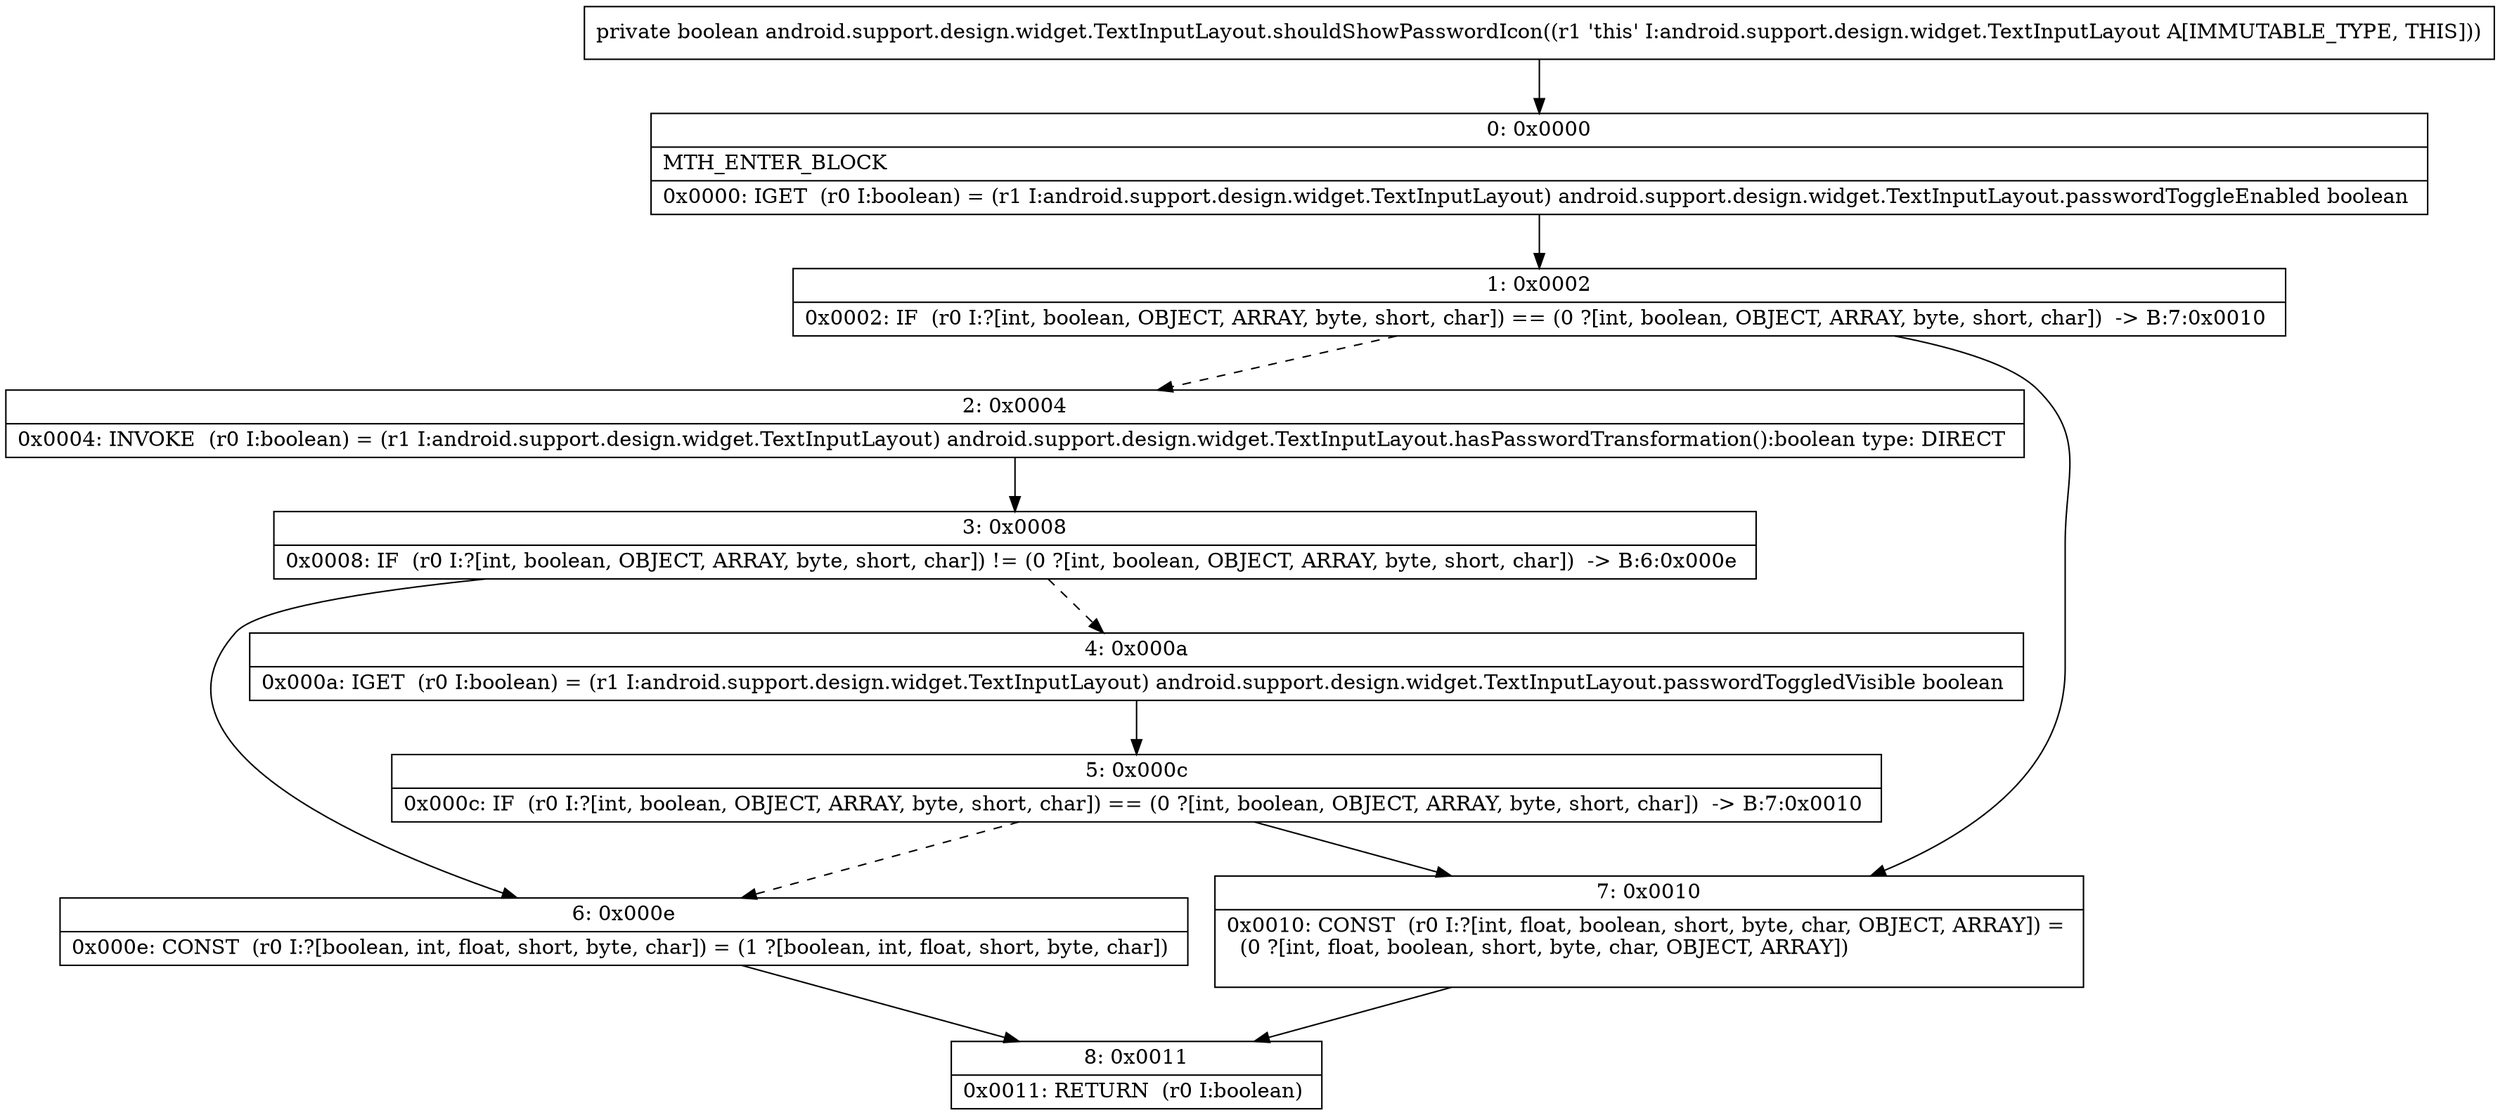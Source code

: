 digraph "CFG forandroid.support.design.widget.TextInputLayout.shouldShowPasswordIcon()Z" {
Node_0 [shape=record,label="{0\:\ 0x0000|MTH_ENTER_BLOCK\l|0x0000: IGET  (r0 I:boolean) = (r1 I:android.support.design.widget.TextInputLayout) android.support.design.widget.TextInputLayout.passwordToggleEnabled boolean \l}"];
Node_1 [shape=record,label="{1\:\ 0x0002|0x0002: IF  (r0 I:?[int, boolean, OBJECT, ARRAY, byte, short, char]) == (0 ?[int, boolean, OBJECT, ARRAY, byte, short, char])  \-\> B:7:0x0010 \l}"];
Node_2 [shape=record,label="{2\:\ 0x0004|0x0004: INVOKE  (r0 I:boolean) = (r1 I:android.support.design.widget.TextInputLayout) android.support.design.widget.TextInputLayout.hasPasswordTransformation():boolean type: DIRECT \l}"];
Node_3 [shape=record,label="{3\:\ 0x0008|0x0008: IF  (r0 I:?[int, boolean, OBJECT, ARRAY, byte, short, char]) != (0 ?[int, boolean, OBJECT, ARRAY, byte, short, char])  \-\> B:6:0x000e \l}"];
Node_4 [shape=record,label="{4\:\ 0x000a|0x000a: IGET  (r0 I:boolean) = (r1 I:android.support.design.widget.TextInputLayout) android.support.design.widget.TextInputLayout.passwordToggledVisible boolean \l}"];
Node_5 [shape=record,label="{5\:\ 0x000c|0x000c: IF  (r0 I:?[int, boolean, OBJECT, ARRAY, byte, short, char]) == (0 ?[int, boolean, OBJECT, ARRAY, byte, short, char])  \-\> B:7:0x0010 \l}"];
Node_6 [shape=record,label="{6\:\ 0x000e|0x000e: CONST  (r0 I:?[boolean, int, float, short, byte, char]) = (1 ?[boolean, int, float, short, byte, char]) \l}"];
Node_7 [shape=record,label="{7\:\ 0x0010|0x0010: CONST  (r0 I:?[int, float, boolean, short, byte, char, OBJECT, ARRAY]) = \l  (0 ?[int, float, boolean, short, byte, char, OBJECT, ARRAY])\l \l}"];
Node_8 [shape=record,label="{8\:\ 0x0011|0x0011: RETURN  (r0 I:boolean) \l}"];
MethodNode[shape=record,label="{private boolean android.support.design.widget.TextInputLayout.shouldShowPasswordIcon((r1 'this' I:android.support.design.widget.TextInputLayout A[IMMUTABLE_TYPE, THIS])) }"];
MethodNode -> Node_0;
Node_0 -> Node_1;
Node_1 -> Node_2[style=dashed];
Node_1 -> Node_7;
Node_2 -> Node_3;
Node_3 -> Node_4[style=dashed];
Node_3 -> Node_6;
Node_4 -> Node_5;
Node_5 -> Node_6[style=dashed];
Node_5 -> Node_7;
Node_6 -> Node_8;
Node_7 -> Node_8;
}

